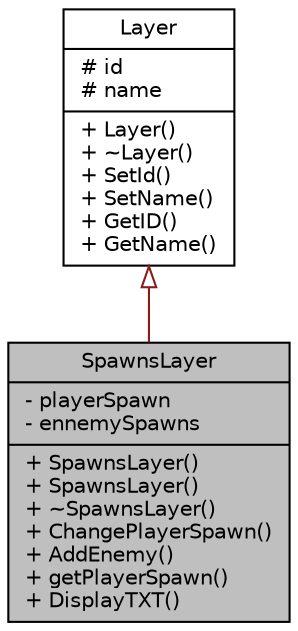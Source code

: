 digraph "SpawnsLayer"
{
 // LATEX_PDF_SIZE
  bgcolor="transparent";
  edge [fontname="Helvetica",fontsize="10",labelfontname="Helvetica",labelfontsize="10"];
  node [fontname="Helvetica",fontsize="10",shape=record];
  Node1 [label="{SpawnsLayer\n|- playerSpawn\l- ennemySpawns\l|+ SpawnsLayer()\l+ SpawnsLayer()\l+ ~SpawnsLayer()\l+ ChangePlayerSpawn()\l+ AddEnemy()\l+ getPlayerSpawn()\l+ DisplayTXT()\l}",height=0.2,width=0.4,color="black", fillcolor="grey75", style="filled", fontcolor="black",tooltip="Classe représentant une couche de SpawnPoint Hérité de Layer Représente tous les SpawnPoint du jeu,..."];
  Node2 -> Node1 [dir="back",color="firebrick4",fontsize="10",style="solid",arrowtail="onormal",fontname="Helvetica"];
  Node2 [label="{Layer\n|# id\l# name\l|+ Layer()\l+ ~Layer()\l+ SetId()\l+ SetName()\l+ GetID()\l+ GetName()\l}",height=0.2,width=0.4,color="black",URL="$classLayer.html",tooltip=" "];
}
